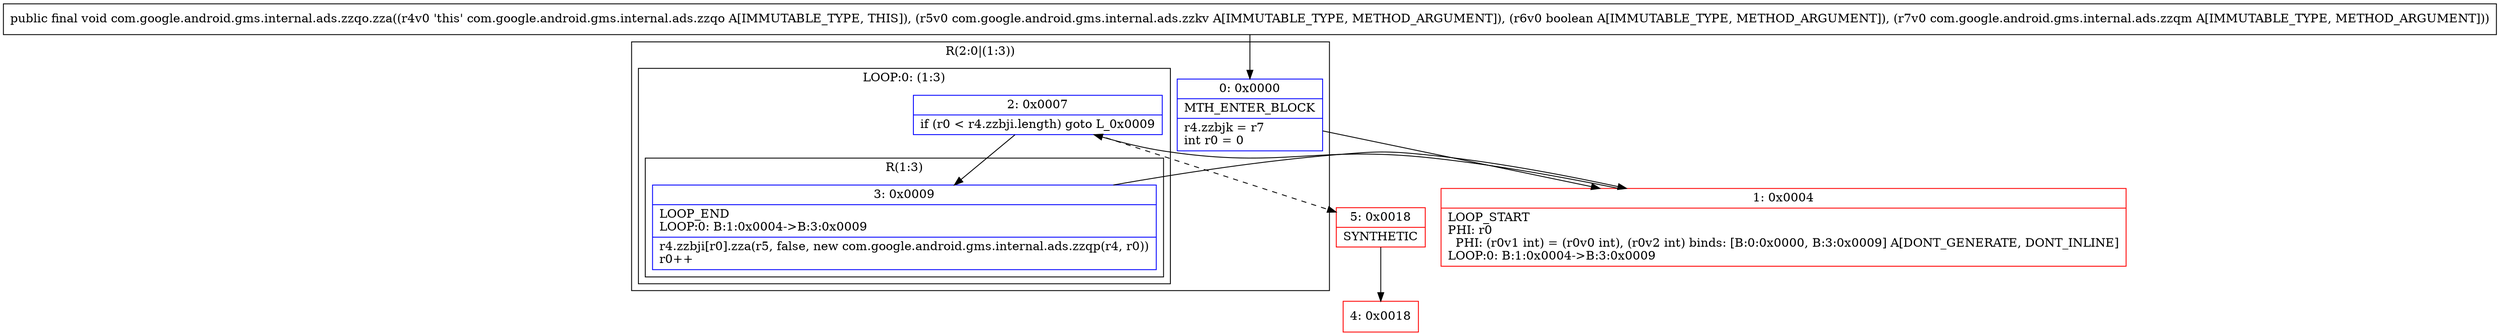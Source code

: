 digraph "CFG forcom.google.android.gms.internal.ads.zzqo.zza(Lcom\/google\/android\/gms\/internal\/ads\/zzkv;ZLcom\/google\/android\/gms\/internal\/ads\/zzqm;)V" {
subgraph cluster_Region_592889038 {
label = "R(2:0|(1:3))";
node [shape=record,color=blue];
Node_0 [shape=record,label="{0\:\ 0x0000|MTH_ENTER_BLOCK\l|r4.zzbjk = r7\lint r0 = 0\l}"];
subgraph cluster_LoopRegion_376197809 {
label = "LOOP:0: (1:3)";
node [shape=record,color=blue];
Node_2 [shape=record,label="{2\:\ 0x0007|if (r0 \< r4.zzbji.length) goto L_0x0009\l}"];
subgraph cluster_Region_1529811416 {
label = "R(1:3)";
node [shape=record,color=blue];
Node_3 [shape=record,label="{3\:\ 0x0009|LOOP_END\lLOOP:0: B:1:0x0004\-\>B:3:0x0009\l|r4.zzbji[r0].zza(r5, false, new com.google.android.gms.internal.ads.zzqp(r4, r0))\lr0++\l}"];
}
}
}
Node_1 [shape=record,color=red,label="{1\:\ 0x0004|LOOP_START\lPHI: r0 \l  PHI: (r0v1 int) = (r0v0 int), (r0v2 int) binds: [B:0:0x0000, B:3:0x0009] A[DONT_GENERATE, DONT_INLINE]\lLOOP:0: B:1:0x0004\-\>B:3:0x0009\l}"];
Node_4 [shape=record,color=red,label="{4\:\ 0x0018}"];
Node_5 [shape=record,color=red,label="{5\:\ 0x0018|SYNTHETIC\l}"];
MethodNode[shape=record,label="{public final void com.google.android.gms.internal.ads.zzqo.zza((r4v0 'this' com.google.android.gms.internal.ads.zzqo A[IMMUTABLE_TYPE, THIS]), (r5v0 com.google.android.gms.internal.ads.zzkv A[IMMUTABLE_TYPE, METHOD_ARGUMENT]), (r6v0 boolean A[IMMUTABLE_TYPE, METHOD_ARGUMENT]), (r7v0 com.google.android.gms.internal.ads.zzqm A[IMMUTABLE_TYPE, METHOD_ARGUMENT])) }"];
MethodNode -> Node_0;
Node_0 -> Node_1;
Node_2 -> Node_3;
Node_2 -> Node_5[style=dashed];
Node_3 -> Node_1;
Node_1 -> Node_2;
Node_5 -> Node_4;
}

